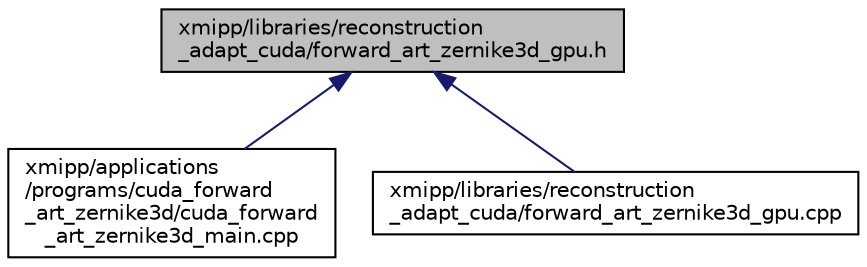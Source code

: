 digraph "xmipp/libraries/reconstruction_adapt_cuda/forward_art_zernike3d_gpu.h"
{
  edge [fontname="Helvetica",fontsize="10",labelfontname="Helvetica",labelfontsize="10"];
  node [fontname="Helvetica",fontsize="10",shape=record];
  Node110 [label="xmipp/libraries/reconstruction\l_adapt_cuda/forward_art_zernike3d_gpu.h",height=0.2,width=0.4,color="black", fillcolor="grey75", style="filled", fontcolor="black"];
  Node110 -> Node111 [dir="back",color="midnightblue",fontsize="10",style="solid",fontname="Helvetica"];
  Node111 [label="xmipp/applications\l/programs/cuda_forward\l_art_zernike3d/cuda_forward\l_art_zernike3d_main.cpp",height=0.2,width=0.4,color="black", fillcolor="white", style="filled",URL="$cuda__forward__art__zernike3d__main_8cpp.html"];
  Node110 -> Node112 [dir="back",color="midnightblue",fontsize="10",style="solid",fontname="Helvetica"];
  Node112 [label="xmipp/libraries/reconstruction\l_adapt_cuda/forward_art_zernike3d_gpu.cpp",height=0.2,width=0.4,color="black", fillcolor="white", style="filled",URL="$forward__art__zernike3d__gpu_8cpp.html"];
}
